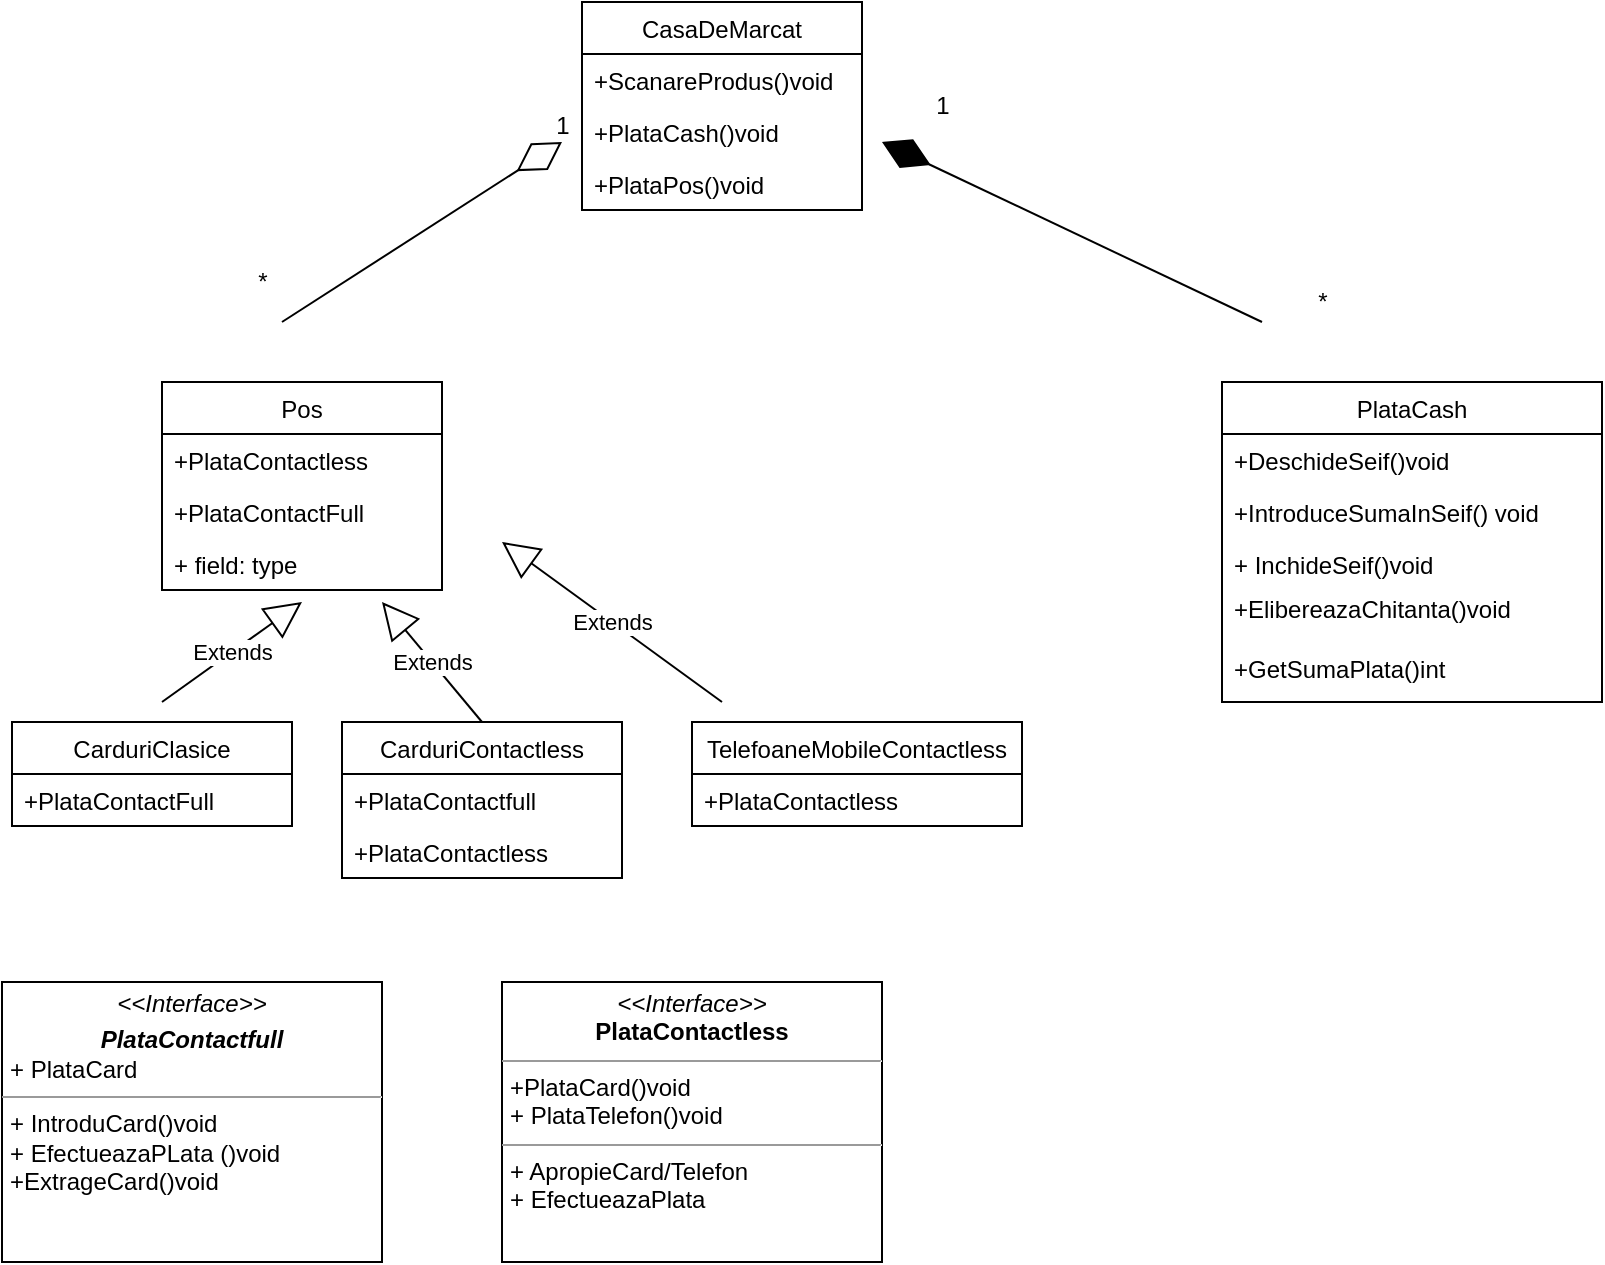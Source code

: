 <mxfile version="20.8.16" type="github">
  <diagram name="Page-1" id="c4acf3e9-155e-7222-9cf6-157b1a14988f">
    <mxGraphModel dx="1050" dy="581" grid="1" gridSize="10" guides="1" tooltips="1" connect="1" arrows="1" fold="1" page="1" pageScale="1" pageWidth="850" pageHeight="1100" background="none" math="0" shadow="0">
      <root>
        <mxCell id="0" />
        <mxCell id="1" parent="0" />
        <mxCell id="Fru1zeG-IIHjsc8SuM4v-54" style="edgeStyle=none;rounded=0;orthogonalLoop=1;jettySize=auto;html=1;entryX=1;entryY=0.5;entryDx=0;entryDy=0;labelBackgroundColor=#FFFFFF;" edge="1" parent="1">
          <mxGeometry relative="1" as="geometry">
            <mxPoint x="530" y="345" as="sourcePoint" />
            <mxPoint x="530" y="345" as="targetPoint" />
          </mxGeometry>
        </mxCell>
        <mxCell id="Fru1zeG-IIHjsc8SuM4v-79" value="CasaDeMarcat" style="swimlane;fontStyle=0;childLayout=stackLayout;horizontal=1;startSize=26;fillColor=none;horizontalStack=0;resizeParent=1;resizeParentMax=0;resizeLast=0;collapsible=1;marginBottom=0;" vertex="1" parent="1">
          <mxGeometry x="300" y="30" width="140" height="104" as="geometry" />
        </mxCell>
        <mxCell id="Fru1zeG-IIHjsc8SuM4v-80" value="+ScanareProdus()void" style="text;strokeColor=none;fillColor=none;align=left;verticalAlign=top;spacingLeft=4;spacingRight=4;overflow=hidden;rotatable=0;points=[[0,0.5],[1,0.5]];portConstraint=eastwest;" vertex="1" parent="Fru1zeG-IIHjsc8SuM4v-79">
          <mxGeometry y="26" width="140" height="26" as="geometry" />
        </mxCell>
        <mxCell id="Fru1zeG-IIHjsc8SuM4v-81" value="+PlataCash()void" style="text;strokeColor=none;fillColor=none;align=left;verticalAlign=top;spacingLeft=4;spacingRight=4;overflow=hidden;rotatable=0;points=[[0,0.5],[1,0.5]];portConstraint=eastwest;" vertex="1" parent="Fru1zeG-IIHjsc8SuM4v-79">
          <mxGeometry y="52" width="140" height="26" as="geometry" />
        </mxCell>
        <mxCell id="Fru1zeG-IIHjsc8SuM4v-82" value="+PlataPos()void" style="text;strokeColor=none;fillColor=none;align=left;verticalAlign=top;spacingLeft=4;spacingRight=4;overflow=hidden;rotatable=0;points=[[0,0.5],[1,0.5]];portConstraint=eastwest;" vertex="1" parent="Fru1zeG-IIHjsc8SuM4v-79">
          <mxGeometry y="78" width="140" height="26" as="geometry" />
        </mxCell>
        <mxCell id="Fru1zeG-IIHjsc8SuM4v-83" value="Pos" style="swimlane;fontStyle=0;childLayout=stackLayout;horizontal=1;startSize=26;fillColor=none;horizontalStack=0;resizeParent=1;resizeParentMax=0;resizeLast=0;collapsible=1;marginBottom=0;" vertex="1" parent="1">
          <mxGeometry x="90" y="220" width="140" height="104" as="geometry" />
        </mxCell>
        <mxCell id="Fru1zeG-IIHjsc8SuM4v-84" value="+PlataContactless" style="text;strokeColor=none;fillColor=none;align=left;verticalAlign=top;spacingLeft=4;spacingRight=4;overflow=hidden;rotatable=0;points=[[0,0.5],[1,0.5]];portConstraint=eastwest;" vertex="1" parent="Fru1zeG-IIHjsc8SuM4v-83">
          <mxGeometry y="26" width="140" height="26" as="geometry" />
        </mxCell>
        <mxCell id="Fru1zeG-IIHjsc8SuM4v-85" value="+PlataContactFull" style="text;strokeColor=none;fillColor=none;align=left;verticalAlign=top;spacingLeft=4;spacingRight=4;overflow=hidden;rotatable=0;points=[[0,0.5],[1,0.5]];portConstraint=eastwest;" vertex="1" parent="Fru1zeG-IIHjsc8SuM4v-83">
          <mxGeometry y="52" width="140" height="26" as="geometry" />
        </mxCell>
        <mxCell id="Fru1zeG-IIHjsc8SuM4v-86" value="+ field: type" style="text;strokeColor=none;fillColor=none;align=left;verticalAlign=top;spacingLeft=4;spacingRight=4;overflow=hidden;rotatable=0;points=[[0,0.5],[1,0.5]];portConstraint=eastwest;" vertex="1" parent="Fru1zeG-IIHjsc8SuM4v-83">
          <mxGeometry y="78" width="140" height="26" as="geometry" />
        </mxCell>
        <mxCell id="Fru1zeG-IIHjsc8SuM4v-92" value="" style="endArrow=diamondThin;endFill=1;endSize=24;html=1;rounded=0;labelBackgroundColor=#FFFFFF;" edge="1" parent="1">
          <mxGeometry width="160" relative="1" as="geometry">
            <mxPoint x="640" y="190" as="sourcePoint" />
            <mxPoint x="450" y="100" as="targetPoint" />
          </mxGeometry>
        </mxCell>
        <mxCell id="Fru1zeG-IIHjsc8SuM4v-93" value="1" style="text;html=1;align=center;verticalAlign=middle;resizable=0;points=[];autosize=1;strokeColor=none;fillColor=none;" vertex="1" parent="1">
          <mxGeometry x="465" y="67" width="30" height="30" as="geometry" />
        </mxCell>
        <mxCell id="Fru1zeG-IIHjsc8SuM4v-94" value="*" style="text;html=1;align=center;verticalAlign=middle;resizable=0;points=[];autosize=1;strokeColor=none;fillColor=none;" vertex="1" parent="1">
          <mxGeometry x="655" y="165" width="30" height="30" as="geometry" />
        </mxCell>
        <mxCell id="Fru1zeG-IIHjsc8SuM4v-95" value="" style="endArrow=diamondThin;endFill=0;endSize=24;html=1;rounded=0;labelBackgroundColor=#FFFFFF;" edge="1" parent="1">
          <mxGeometry width="160" relative="1" as="geometry">
            <mxPoint x="150" y="190" as="sourcePoint" />
            <mxPoint x="290" y="100" as="targetPoint" />
          </mxGeometry>
        </mxCell>
        <mxCell id="Fru1zeG-IIHjsc8SuM4v-96" value="1" style="text;html=1;align=center;verticalAlign=middle;resizable=0;points=[];autosize=1;strokeColor=none;fillColor=none;" vertex="1" parent="1">
          <mxGeometry x="275" y="77" width="30" height="30" as="geometry" />
        </mxCell>
        <mxCell id="Fru1zeG-IIHjsc8SuM4v-97" value="*" style="text;html=1;align=center;verticalAlign=middle;resizable=0;points=[];autosize=1;strokeColor=none;fillColor=none;" vertex="1" parent="1">
          <mxGeometry x="125" y="155" width="30" height="30" as="geometry" />
        </mxCell>
        <mxCell id="Fru1zeG-IIHjsc8SuM4v-103" value="PlataCash" style="swimlane;fontStyle=0;childLayout=stackLayout;horizontal=1;startSize=26;fillColor=none;horizontalStack=0;resizeParent=1;resizeParentMax=0;resizeLast=0;collapsible=1;marginBottom=0;" vertex="1" parent="1">
          <mxGeometry x="620" y="220" width="190" height="160" as="geometry" />
        </mxCell>
        <mxCell id="Fru1zeG-IIHjsc8SuM4v-104" value="+DeschideSeif()void" style="text;strokeColor=none;fillColor=none;align=left;verticalAlign=top;spacingLeft=4;spacingRight=4;overflow=hidden;rotatable=0;points=[[0,0.5],[1,0.5]];portConstraint=eastwest;" vertex="1" parent="Fru1zeG-IIHjsc8SuM4v-103">
          <mxGeometry y="26" width="190" height="26" as="geometry" />
        </mxCell>
        <mxCell id="Fru1zeG-IIHjsc8SuM4v-105" value="+IntroduceSumaInSeif() void" style="text;strokeColor=none;fillColor=none;align=left;verticalAlign=top;spacingLeft=4;spacingRight=4;overflow=hidden;rotatable=0;points=[[0,0.5],[1,0.5]];portConstraint=eastwest;" vertex="1" parent="Fru1zeG-IIHjsc8SuM4v-103">
          <mxGeometry y="52" width="190" height="26" as="geometry" />
        </mxCell>
        <mxCell id="Fru1zeG-IIHjsc8SuM4v-106" value="+ InchideSeif()void&#xa;" style="text;strokeColor=none;fillColor=none;align=left;verticalAlign=top;spacingLeft=4;spacingRight=4;overflow=hidden;rotatable=0;points=[[0,0.5],[1,0.5]];portConstraint=eastwest;" vertex="1" parent="Fru1zeG-IIHjsc8SuM4v-103">
          <mxGeometry y="78" width="190" height="22" as="geometry" />
        </mxCell>
        <mxCell id="Fru1zeG-IIHjsc8SuM4v-109" value="+ElibereazaChitanta()void" style="text;strokeColor=none;fillColor=none;align=left;verticalAlign=top;spacingLeft=4;spacingRight=4;overflow=hidden;rotatable=0;points=[[0,0.5],[1,0.5]];portConstraint=eastwest;" vertex="1" parent="Fru1zeG-IIHjsc8SuM4v-103">
          <mxGeometry y="100" width="190" height="60" as="geometry" />
        </mxCell>
        <mxCell id="Fru1zeG-IIHjsc8SuM4v-111" value="CarduriClasice" style="swimlane;fontStyle=0;childLayout=stackLayout;horizontal=1;startSize=26;fillColor=none;horizontalStack=0;resizeParent=1;resizeParentMax=0;resizeLast=0;collapsible=1;marginBottom=0;" vertex="1" parent="1">
          <mxGeometry x="15" y="390" width="140" height="52" as="geometry" />
        </mxCell>
        <mxCell id="Fru1zeG-IIHjsc8SuM4v-112" value="+PlataContactFull" style="text;strokeColor=none;fillColor=none;align=left;verticalAlign=top;spacingLeft=4;spacingRight=4;overflow=hidden;rotatable=0;points=[[0,0.5],[1,0.5]];portConstraint=eastwest;" vertex="1" parent="Fru1zeG-IIHjsc8SuM4v-111">
          <mxGeometry y="26" width="140" height="26" as="geometry" />
        </mxCell>
        <mxCell id="Fru1zeG-IIHjsc8SuM4v-115" value="CarduriContactless" style="swimlane;fontStyle=0;childLayout=stackLayout;horizontal=1;startSize=26;fillColor=none;horizontalStack=0;resizeParent=1;resizeParentMax=0;resizeLast=0;collapsible=1;marginBottom=0;" vertex="1" parent="1">
          <mxGeometry x="180" y="390" width="140" height="78" as="geometry" />
        </mxCell>
        <mxCell id="Fru1zeG-IIHjsc8SuM4v-116" value="+PlataContactfull" style="text;strokeColor=none;fillColor=none;align=left;verticalAlign=top;spacingLeft=4;spacingRight=4;overflow=hidden;rotatable=0;points=[[0,0.5],[1,0.5]];portConstraint=eastwest;" vertex="1" parent="Fru1zeG-IIHjsc8SuM4v-115">
          <mxGeometry y="26" width="140" height="26" as="geometry" />
        </mxCell>
        <mxCell id="Fru1zeG-IIHjsc8SuM4v-117" value="+PlataContactless" style="text;strokeColor=none;fillColor=none;align=left;verticalAlign=top;spacingLeft=4;spacingRight=4;overflow=hidden;rotatable=0;points=[[0,0.5],[1,0.5]];portConstraint=eastwest;" vertex="1" parent="Fru1zeG-IIHjsc8SuM4v-115">
          <mxGeometry y="52" width="140" height="26" as="geometry" />
        </mxCell>
        <mxCell id="Fru1zeG-IIHjsc8SuM4v-119" value="Extends" style="endArrow=block;endSize=16;endFill=0;html=1;rounded=0;labelBackgroundColor=#FFFFFF;" edge="1" parent="1">
          <mxGeometry width="160" relative="1" as="geometry">
            <mxPoint x="370" y="380" as="sourcePoint" />
            <mxPoint x="260" y="300" as="targetPoint" />
          </mxGeometry>
        </mxCell>
        <mxCell id="Fru1zeG-IIHjsc8SuM4v-120" value="Extends" style="endArrow=block;endSize=16;endFill=0;html=1;rounded=0;labelBackgroundColor=#FFFFFF;" edge="1" parent="1">
          <mxGeometry width="160" relative="1" as="geometry">
            <mxPoint x="90" y="380" as="sourcePoint" />
            <mxPoint x="160" y="330" as="targetPoint" />
          </mxGeometry>
        </mxCell>
        <mxCell id="Fru1zeG-IIHjsc8SuM4v-121" value="Extends" style="endArrow=block;endSize=16;endFill=0;html=1;rounded=0;labelBackgroundColor=#FFFFFF;exitX=0.5;exitY=0;exitDx=0;exitDy=0;" edge="1" parent="1" source="Fru1zeG-IIHjsc8SuM4v-115">
          <mxGeometry width="160" relative="1" as="geometry">
            <mxPoint x="230" y="370" as="sourcePoint" />
            <mxPoint x="200" y="330" as="targetPoint" />
          </mxGeometry>
        </mxCell>
        <mxCell id="Fru1zeG-IIHjsc8SuM4v-122" value="TelefoaneMobileContactless" style="swimlane;fontStyle=0;childLayout=stackLayout;horizontal=1;startSize=26;fillColor=none;horizontalStack=0;resizeParent=1;resizeParentMax=0;resizeLast=0;collapsible=1;marginBottom=0;" vertex="1" parent="1">
          <mxGeometry x="355" y="390" width="165" height="52" as="geometry" />
        </mxCell>
        <mxCell id="Fru1zeG-IIHjsc8SuM4v-123" value="+PlataContactless" style="text;strokeColor=none;fillColor=none;align=left;verticalAlign=top;spacingLeft=4;spacingRight=4;overflow=hidden;rotatable=0;points=[[0,0.5],[1,0.5]];portConstraint=eastwest;" vertex="1" parent="Fru1zeG-IIHjsc8SuM4v-122">
          <mxGeometry y="26" width="165" height="26" as="geometry" />
        </mxCell>
        <mxCell id="Fru1zeG-IIHjsc8SuM4v-126" value="+GetSumaPlata()int" style="text;strokeColor=none;fillColor=none;align=left;verticalAlign=top;spacingLeft=4;spacingRight=4;overflow=hidden;rotatable=0;points=[[0,0.5],[1,0.5]];portConstraint=eastwest;" vertex="1" parent="1">
          <mxGeometry x="620" y="350" width="190" height="26" as="geometry" />
        </mxCell>
        <mxCell id="Fru1zeG-IIHjsc8SuM4v-127" value="&lt;p style=&quot;margin:0px;margin-top:4px;text-align:center;&quot;&gt;&lt;i&gt;&amp;lt;&amp;lt;Interface&amp;gt;&amp;gt;&lt;/i&gt;&lt;br&gt;&lt;b&gt;PlataContactless&lt;/b&gt;&lt;/p&gt;&lt;hr size=&quot;1&quot;&gt;&lt;p style=&quot;margin:0px;margin-left:4px;&quot;&gt;+PlataCard()void&lt;/p&gt;&lt;p style=&quot;margin:0px;margin-left:4px;&quot;&gt;+ PlataTelefon()void&lt;/p&gt;&lt;hr size=&quot;1&quot;&gt;&lt;p style=&quot;margin:0px;margin-left:4px;&quot;&gt;+ ApropieCard/Telefon&lt;br&gt;+ EfectueazaPlata&lt;/p&gt;" style="verticalAlign=top;align=left;overflow=fill;fontSize=12;fontFamily=Helvetica;html=1;" vertex="1" parent="1">
          <mxGeometry x="260" y="520" width="190" height="140" as="geometry" />
        </mxCell>
        <mxCell id="Fru1zeG-IIHjsc8SuM4v-128" value="&lt;p style=&quot;margin:0px;margin-top:4px;text-align:center;&quot;&gt;&lt;i&gt;&amp;lt;&amp;lt;Interface&amp;gt;&amp;gt;&lt;/i&gt;&lt;br&gt;&lt;/p&gt;&lt;p style=&quot;margin:0px;margin-top:4px;text-align:center;&quot;&gt;&lt;i&gt;&lt;b&gt;PlataContactfull&lt;/b&gt;&lt;/i&gt;&lt;/p&gt;&lt;p style=&quot;margin:0px;margin-left:4px;&quot;&gt;+ PlataCard&lt;/p&gt;&lt;hr size=&quot;1&quot;&gt;&lt;p style=&quot;margin:0px;margin-left:4px;&quot;&gt;+ IntroduCard()void&lt;br&gt;+ EfectueazaPLata ()void&lt;/p&gt;&lt;p style=&quot;margin:0px;margin-left:4px;&quot;&gt;+ExtrageCard()void&lt;/p&gt;" style="verticalAlign=top;align=left;overflow=fill;fontSize=12;fontFamily=Helvetica;html=1;" vertex="1" parent="1">
          <mxGeometry x="10" y="520" width="190" height="140" as="geometry" />
        </mxCell>
      </root>
    </mxGraphModel>
  </diagram>
</mxfile>
